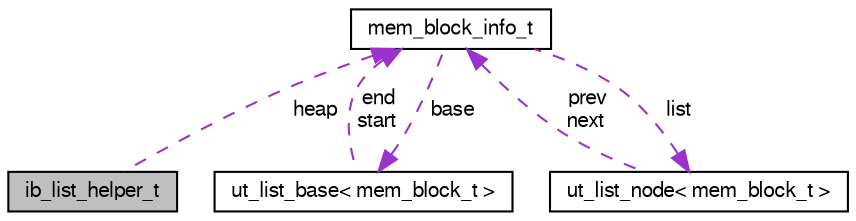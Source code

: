 digraph "ib_list_helper_t"
{
  bgcolor="transparent";
  edge [fontname="FreeSans",fontsize="10",labelfontname="FreeSans",labelfontsize="10"];
  node [fontname="FreeSans",fontsize="10",shape=record];
  Node1 [label="ib_list_helper_t",height=0.2,width=0.4,color="black", fillcolor="grey75", style="filled" fontcolor="black"];
  Node2 -> Node1 [dir="back",color="darkorchid3",fontsize="10",style="dashed",label=" heap" ,fontname="FreeSans"];
  Node2 [label="mem_block_info_t",height=0.2,width=0.4,color="black",URL="$structmem__block__info__t.html"];
  Node3 -> Node2 [dir="back",color="darkorchid3",fontsize="10",style="dashed",label=" base" ,fontname="FreeSans"];
  Node3 [label="ut_list_base\< mem_block_t \>",height=0.2,width=0.4,color="black",URL="$structut__list__base.html"];
  Node2 -> Node3 [dir="back",color="darkorchid3",fontsize="10",style="dashed",label=" end\nstart" ,fontname="FreeSans"];
  Node4 -> Node2 [dir="back",color="darkorchid3",fontsize="10",style="dashed",label=" list" ,fontname="FreeSans"];
  Node4 [label="ut_list_node\< mem_block_t \>",height=0.2,width=0.4,color="black",URL="$structut__list__node.html"];
  Node2 -> Node4 [dir="back",color="darkorchid3",fontsize="10",style="dashed",label=" prev\nnext" ,fontname="FreeSans"];
}
